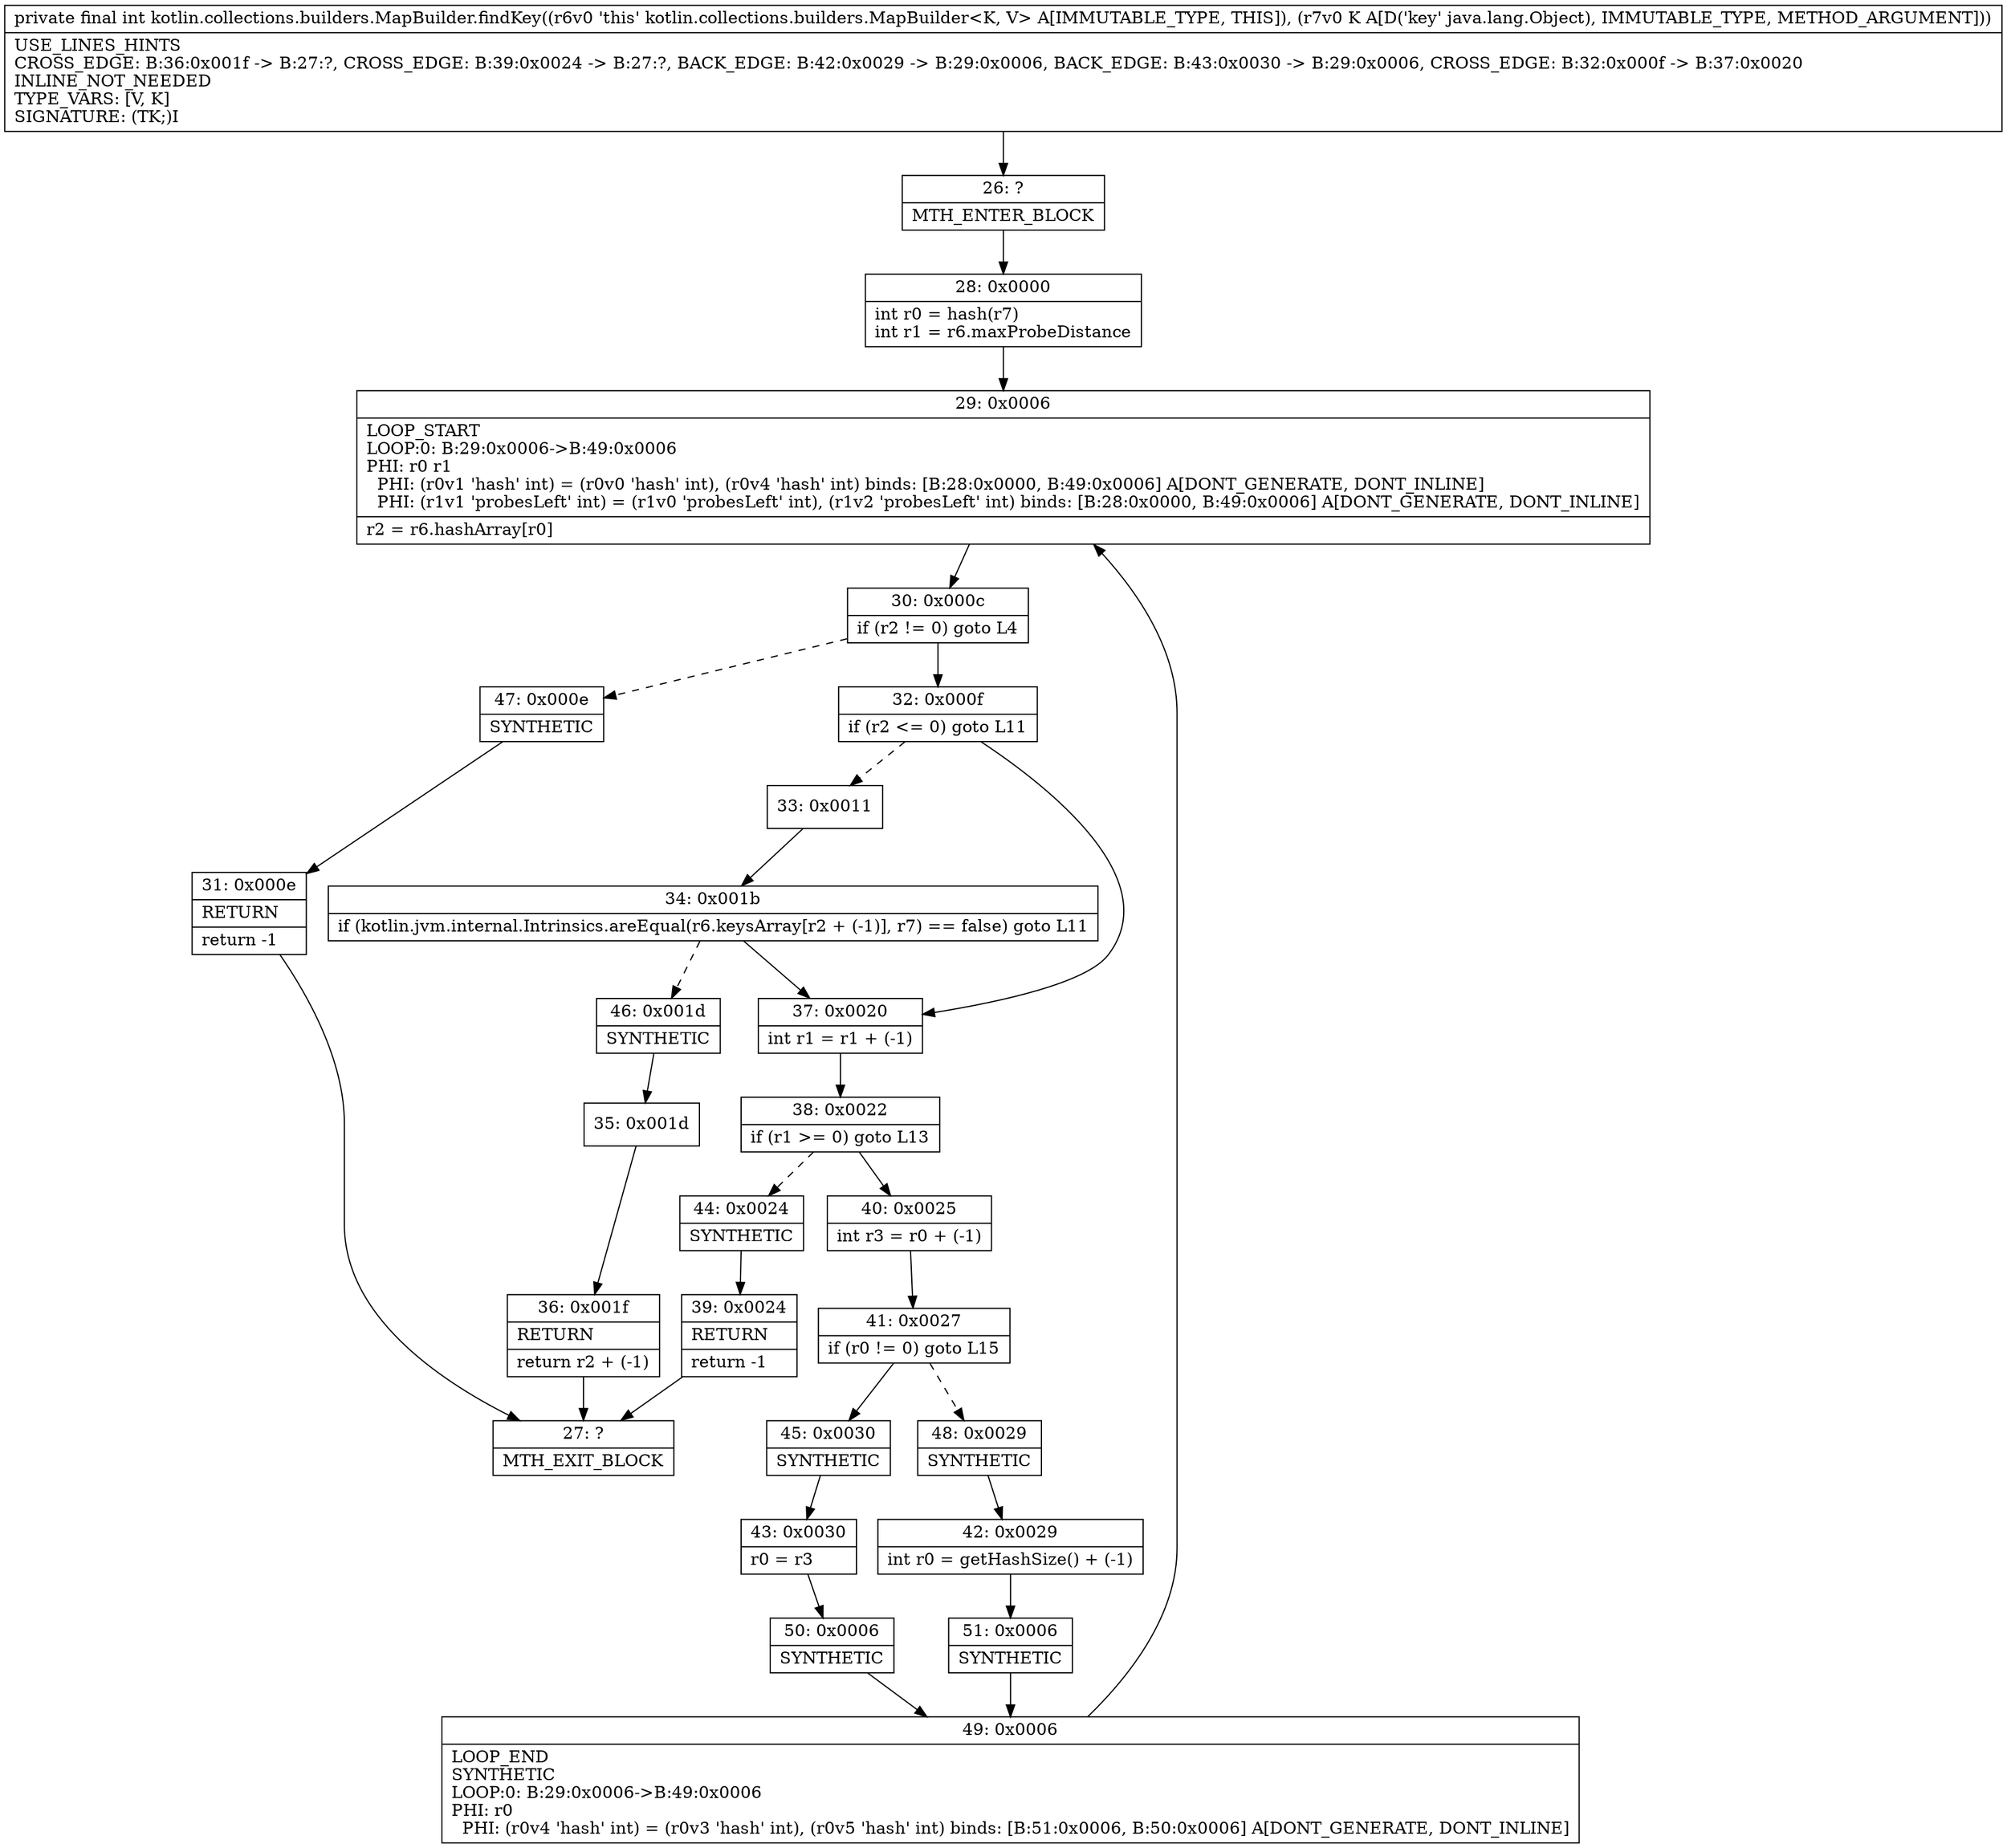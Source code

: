 digraph "CFG forkotlin.collections.builders.MapBuilder.findKey(Ljava\/lang\/Object;)I" {
Node_26 [shape=record,label="{26\:\ ?|MTH_ENTER_BLOCK\l}"];
Node_28 [shape=record,label="{28\:\ 0x0000|int r0 = hash(r7)\lint r1 = r6.maxProbeDistance\l}"];
Node_29 [shape=record,label="{29\:\ 0x0006|LOOP_START\lLOOP:0: B:29:0x0006\-\>B:49:0x0006\lPHI: r0 r1 \l  PHI: (r0v1 'hash' int) = (r0v0 'hash' int), (r0v4 'hash' int) binds: [B:28:0x0000, B:49:0x0006] A[DONT_GENERATE, DONT_INLINE]\l  PHI: (r1v1 'probesLeft' int) = (r1v0 'probesLeft' int), (r1v2 'probesLeft' int) binds: [B:28:0x0000, B:49:0x0006] A[DONT_GENERATE, DONT_INLINE]\l|r2 = r6.hashArray[r0]\l}"];
Node_30 [shape=record,label="{30\:\ 0x000c|if (r2 != 0) goto L4\l}"];
Node_32 [shape=record,label="{32\:\ 0x000f|if (r2 \<= 0) goto L11\l}"];
Node_33 [shape=record,label="{33\:\ 0x0011}"];
Node_34 [shape=record,label="{34\:\ 0x001b|if (kotlin.jvm.internal.Intrinsics.areEqual(r6.keysArray[r2 + (\-1)], r7) == false) goto L11\l}"];
Node_46 [shape=record,label="{46\:\ 0x001d|SYNTHETIC\l}"];
Node_35 [shape=record,label="{35\:\ 0x001d}"];
Node_36 [shape=record,label="{36\:\ 0x001f|RETURN\l|return r2 + (\-1)\l}"];
Node_27 [shape=record,label="{27\:\ ?|MTH_EXIT_BLOCK\l}"];
Node_37 [shape=record,label="{37\:\ 0x0020|int r1 = r1 + (\-1)\l}"];
Node_38 [shape=record,label="{38\:\ 0x0022|if (r1 \>= 0) goto L13\l}"];
Node_40 [shape=record,label="{40\:\ 0x0025|int r3 = r0 + (\-1)\l}"];
Node_41 [shape=record,label="{41\:\ 0x0027|if (r0 != 0) goto L15\l}"];
Node_45 [shape=record,label="{45\:\ 0x0030|SYNTHETIC\l}"];
Node_43 [shape=record,label="{43\:\ 0x0030|r0 = r3\l}"];
Node_50 [shape=record,label="{50\:\ 0x0006|SYNTHETIC\l}"];
Node_49 [shape=record,label="{49\:\ 0x0006|LOOP_END\lSYNTHETIC\lLOOP:0: B:29:0x0006\-\>B:49:0x0006\lPHI: r0 \l  PHI: (r0v4 'hash' int) = (r0v3 'hash' int), (r0v5 'hash' int) binds: [B:51:0x0006, B:50:0x0006] A[DONT_GENERATE, DONT_INLINE]\l}"];
Node_48 [shape=record,label="{48\:\ 0x0029|SYNTHETIC\l}"];
Node_42 [shape=record,label="{42\:\ 0x0029|int r0 = getHashSize() + (\-1)\l}"];
Node_51 [shape=record,label="{51\:\ 0x0006|SYNTHETIC\l}"];
Node_44 [shape=record,label="{44\:\ 0x0024|SYNTHETIC\l}"];
Node_39 [shape=record,label="{39\:\ 0x0024|RETURN\l|return \-1\l}"];
Node_47 [shape=record,label="{47\:\ 0x000e|SYNTHETIC\l}"];
Node_31 [shape=record,label="{31\:\ 0x000e|RETURN\l|return \-1\l}"];
MethodNode[shape=record,label="{private final int kotlin.collections.builders.MapBuilder.findKey((r6v0 'this' kotlin.collections.builders.MapBuilder\<K, V\> A[IMMUTABLE_TYPE, THIS]), (r7v0 K A[D('key' java.lang.Object), IMMUTABLE_TYPE, METHOD_ARGUMENT]))  | USE_LINES_HINTS\lCROSS_EDGE: B:36:0x001f \-\> B:27:?, CROSS_EDGE: B:39:0x0024 \-\> B:27:?, BACK_EDGE: B:42:0x0029 \-\> B:29:0x0006, BACK_EDGE: B:43:0x0030 \-\> B:29:0x0006, CROSS_EDGE: B:32:0x000f \-\> B:37:0x0020\lINLINE_NOT_NEEDED\lTYPE_VARS: [V, K]\lSIGNATURE: (TK;)I\l}"];
MethodNode -> Node_26;Node_26 -> Node_28;
Node_28 -> Node_29;
Node_29 -> Node_30;
Node_30 -> Node_32;
Node_30 -> Node_47[style=dashed];
Node_32 -> Node_33[style=dashed];
Node_32 -> Node_37;
Node_33 -> Node_34;
Node_34 -> Node_37;
Node_34 -> Node_46[style=dashed];
Node_46 -> Node_35;
Node_35 -> Node_36;
Node_36 -> Node_27;
Node_37 -> Node_38;
Node_38 -> Node_40;
Node_38 -> Node_44[style=dashed];
Node_40 -> Node_41;
Node_41 -> Node_45;
Node_41 -> Node_48[style=dashed];
Node_45 -> Node_43;
Node_43 -> Node_50;
Node_50 -> Node_49;
Node_49 -> Node_29;
Node_48 -> Node_42;
Node_42 -> Node_51;
Node_51 -> Node_49;
Node_44 -> Node_39;
Node_39 -> Node_27;
Node_47 -> Node_31;
Node_31 -> Node_27;
}

